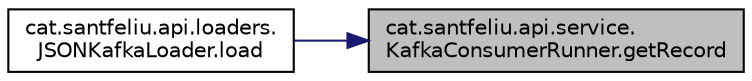 digraph "cat.santfeliu.api.service.KafkaConsumerRunner.getRecord"
{
 // LATEX_PDF_SIZE
  edge [fontname="Helvetica",fontsize="10",labelfontname="Helvetica",labelfontsize="10"];
  node [fontname="Helvetica",fontsize="10",shape=record];
  rankdir="RL";
  Node1 [label="cat.santfeliu.api.service.\lKafkaConsumerRunner.getRecord",height=0.2,width=0.4,color="black", fillcolor="grey75", style="filled", fontcolor="black",tooltip=" "];
  Node1 -> Node2 [dir="back",color="midnightblue",fontsize="10",style="solid",fontname="Helvetica"];
  Node2 [label="cat.santfeliu.api.loaders.\lJSONKafkaLoader.load",height=0.2,width=0.4,color="black", fillcolor="white", style="filled",URL="$classcat_1_1santfeliu_1_1api_1_1loaders_1_1_j_s_o_n_kafka_loader.html#a4c32817dc42a8c6bbf98724a430c5575",tooltip=" "];
}
